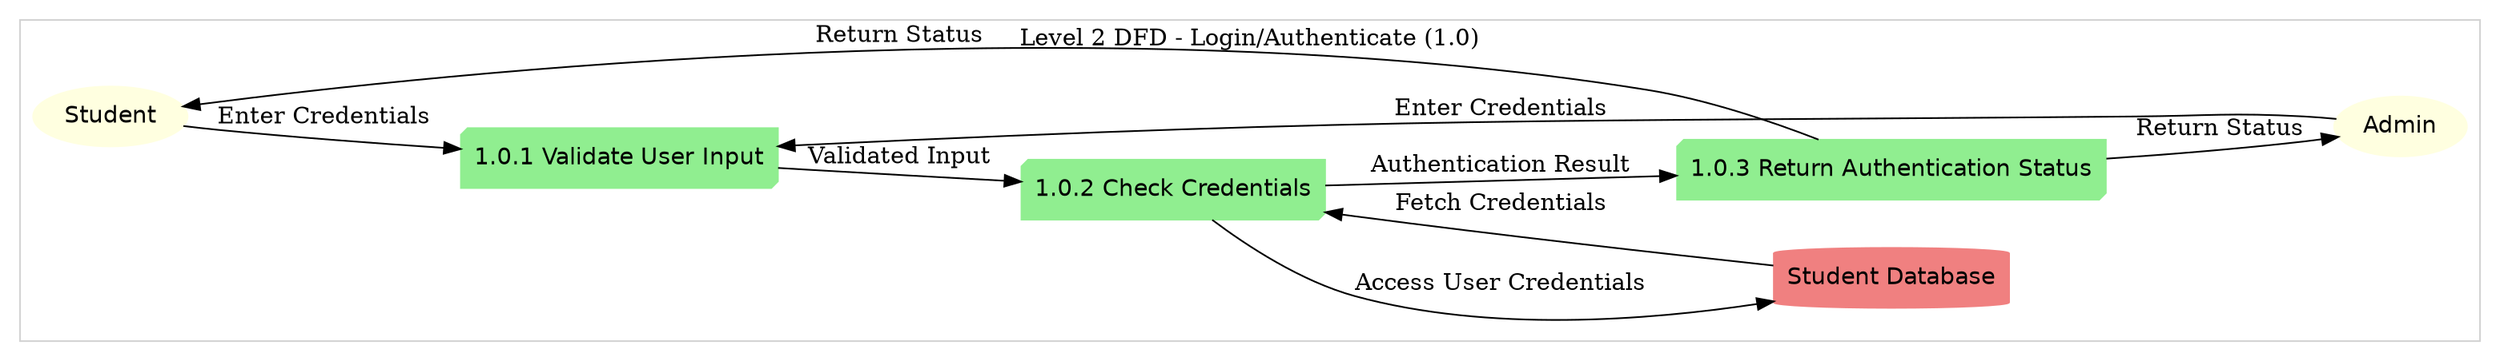 digraph G {
  rankdir=LR;

  // Defining nodes
  node [shape=box, style=rounded, color=lightblue, fontname=Helvetica];

  subgraph cluster_0 {
    label="Level 2 DFD - Login/Authenticate (1.0)";
    color=lightgrey;

    // External Entities
    Student [label="Student" shape=ellipse style=filled color=lightyellow];
    Admin [label="Admin" shape=ellipse style=filled color=lightyellow];

    // Level 2 Processes
    Process1 [label="1.0.1 Validate User Input" shape=box3d style=filled color=lightgreen];
    Process2 [label="1.0.2 Check Credentials" shape=box3d style=filled color=lightgreen];
    Process3 [label="1.0.3 Return Authentication Status" shape=box3d style=filled color=lightgreen];

    // Data Stores
    DataStore1 [label="Student Database" shape=cylinder style=filled color=lightcoral];

    // Data Flows for Login
    Student -> Process1 [label="Enter Credentials"];
    Admin -> Process1 [label="Enter Credentials"];

    Process1 -> Process2 [label="Validated Input"];
    Process2 -> DataStore1 [label="Access User Credentials"];
    DataStore1 -> Process2 [label="Fetch Credentials"];
    
    Process2 -> Process3 [label="Authentication Result"];
    Process3 -> Student [label="Return Status"];
    Process3 -> Admin [label="Return Status"];
  }
}

